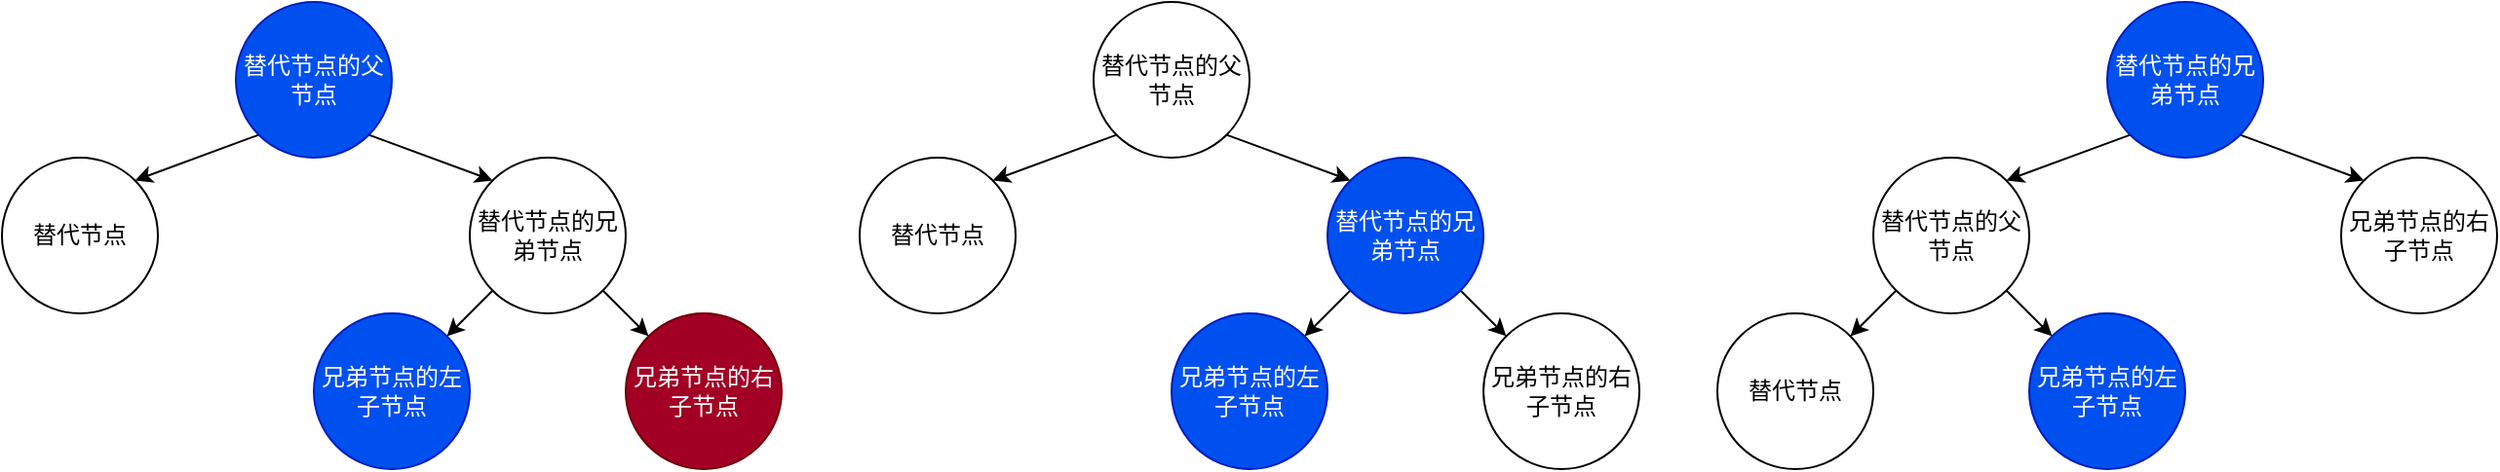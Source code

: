 <mxfile>
    <diagram id="0tm5Fsap-jpTZAsFVGlz" name="第 1 页">
        <mxGraphModel dx="202" dy="377" grid="1" gridSize="10" guides="1" tooltips="1" connect="1" arrows="1" fold="1" page="1" pageScale="1" pageWidth="827" pageHeight="1169" math="0" shadow="0">
            <root>
                <mxCell id="0"/>
                <mxCell id="1" parent="0"/>
                <mxCell id="2" value="替代节点" style="ellipse;whiteSpace=wrap;html=1;aspect=fixed;" vertex="1" parent="1">
                    <mxGeometry x="240" y="520" width="80" height="80" as="geometry"/>
                </mxCell>
                <mxCell id="3" style="edgeStyle=none;html=1;exitX=0;exitY=1;exitDx=0;exitDy=0;entryX=1;entryY=0;entryDx=0;entryDy=0;" edge="1" parent="1" source="5" target="2">
                    <mxGeometry relative="1" as="geometry"/>
                </mxCell>
                <mxCell id="4" style="edgeStyle=none;html=1;exitX=1;exitY=1;exitDx=0;exitDy=0;entryX=0;entryY=0;entryDx=0;entryDy=0;" edge="1" parent="1" source="5" target="8">
                    <mxGeometry relative="1" as="geometry"/>
                </mxCell>
                <mxCell id="5" value="替代节点的父节点" style="ellipse;whiteSpace=wrap;html=1;aspect=fixed;fillColor=#0050ef;fontColor=#ffffff;strokeColor=#001DBC;" vertex="1" parent="1">
                    <mxGeometry x="360" y="440" width="80" height="80" as="geometry"/>
                </mxCell>
                <mxCell id="6" style="edgeStyle=none;html=1;exitX=0;exitY=1;exitDx=0;exitDy=0;entryX=1;entryY=0;entryDx=0;entryDy=0;" edge="1" parent="1" source="8" target="9">
                    <mxGeometry relative="1" as="geometry"/>
                </mxCell>
                <mxCell id="7" style="edgeStyle=none;html=1;exitX=1;exitY=1;exitDx=0;exitDy=0;entryX=0;entryY=0;entryDx=0;entryDy=0;" edge="1" parent="1" source="8" target="10">
                    <mxGeometry relative="1" as="geometry"/>
                </mxCell>
                <mxCell id="8" value="替代节点的兄弟节点" style="ellipse;whiteSpace=wrap;html=1;aspect=fixed;" vertex="1" parent="1">
                    <mxGeometry x="480" y="520" width="80" height="80" as="geometry"/>
                </mxCell>
                <mxCell id="9" value="兄弟节点的左子节点" style="ellipse;whiteSpace=wrap;html=1;aspect=fixed;fillColor=#0050ef;strokeColor=#001DBC;fontColor=#ffffff;" vertex="1" parent="1">
                    <mxGeometry x="400" y="600" width="80" height="80" as="geometry"/>
                </mxCell>
                <mxCell id="10" value="兄弟节点的右子节点" style="ellipse;whiteSpace=wrap;html=1;aspect=fixed;fillColor=#a20025;fontColor=#ffffff;strokeColor=#6F0000;" vertex="1" parent="1">
                    <mxGeometry x="560" y="600" width="80" height="80" as="geometry"/>
                </mxCell>
                <mxCell id="11" value="替代节点" style="ellipse;whiteSpace=wrap;html=1;aspect=fixed;" vertex="1" parent="1">
                    <mxGeometry x="680" y="520" width="80" height="80" as="geometry"/>
                </mxCell>
                <mxCell id="12" style="edgeStyle=none;html=1;exitX=0;exitY=1;exitDx=0;exitDy=0;entryX=1;entryY=0;entryDx=0;entryDy=0;" edge="1" parent="1" source="14" target="11">
                    <mxGeometry relative="1" as="geometry"/>
                </mxCell>
                <mxCell id="13" style="edgeStyle=none;html=1;exitX=1;exitY=1;exitDx=0;exitDy=0;entryX=0;entryY=0;entryDx=0;entryDy=0;" edge="1" parent="1" source="14" target="17">
                    <mxGeometry relative="1" as="geometry"/>
                </mxCell>
                <mxCell id="14" value="替代节点的父节点" style="ellipse;whiteSpace=wrap;html=1;aspect=fixed;" vertex="1" parent="1">
                    <mxGeometry x="800" y="440" width="80" height="80" as="geometry"/>
                </mxCell>
                <mxCell id="15" style="edgeStyle=none;html=1;exitX=0;exitY=1;exitDx=0;exitDy=0;entryX=1;entryY=0;entryDx=0;entryDy=0;" edge="1" parent="1" source="17" target="18">
                    <mxGeometry relative="1" as="geometry"/>
                </mxCell>
                <mxCell id="16" style="edgeStyle=none;html=1;exitX=1;exitY=1;exitDx=0;exitDy=0;entryX=0;entryY=0;entryDx=0;entryDy=0;" edge="1" parent="1" source="17" target="19">
                    <mxGeometry relative="1" as="geometry"/>
                </mxCell>
                <mxCell id="17" value="替代节点的兄弟节点" style="ellipse;whiteSpace=wrap;html=1;aspect=fixed;fillColor=#0050ef;fontColor=#ffffff;strokeColor=#001DBC;" vertex="1" parent="1">
                    <mxGeometry x="920" y="520" width="80" height="80" as="geometry"/>
                </mxCell>
                <mxCell id="18" value="兄弟节点的左子节点" style="ellipse;whiteSpace=wrap;html=1;aspect=fixed;fillColor=#0050ef;fontColor=#ffffff;strokeColor=#001DBC;" vertex="1" parent="1">
                    <mxGeometry x="840" y="600" width="80" height="80" as="geometry"/>
                </mxCell>
                <mxCell id="19" value="兄弟节点的右子节点" style="ellipse;whiteSpace=wrap;html=1;aspect=fixed;" vertex="1" parent="1">
                    <mxGeometry x="1000" y="600" width="80" height="80" as="geometry"/>
                </mxCell>
                <mxCell id="20" value="替代节点" style="ellipse;whiteSpace=wrap;html=1;aspect=fixed;" vertex="1" parent="1">
                    <mxGeometry x="1120" y="600" width="80" height="80" as="geometry"/>
                </mxCell>
                <mxCell id="21" style="edgeStyle=none;html=1;exitX=0;exitY=1;exitDx=0;exitDy=0;entryX=1;entryY=0;entryDx=0;entryDy=0;" edge="1" parent="1" source="23" target="20">
                    <mxGeometry relative="1" as="geometry"/>
                </mxCell>
                <mxCell id="22" style="edgeStyle=none;html=1;exitX=1;exitY=1;exitDx=0;exitDy=0;entryX=0;entryY=0;entryDx=0;entryDy=0;" edge="1" parent="1" source="23" target="27">
                    <mxGeometry relative="1" as="geometry"/>
                </mxCell>
                <mxCell id="23" value="替代节点的父节点" style="ellipse;whiteSpace=wrap;html=1;aspect=fixed;" vertex="1" parent="1">
                    <mxGeometry x="1200" y="520" width="80" height="80" as="geometry"/>
                </mxCell>
                <mxCell id="24" style="edgeStyle=none;html=1;exitX=1;exitY=1;exitDx=0;exitDy=0;entryX=0;entryY=0;entryDx=0;entryDy=0;" edge="1" parent="1" source="26" target="28">
                    <mxGeometry relative="1" as="geometry"/>
                </mxCell>
                <mxCell id="25" style="edgeStyle=none;html=1;exitX=0;exitY=1;exitDx=0;exitDy=0;entryX=1;entryY=0;entryDx=0;entryDy=0;" edge="1" parent="1" source="26" target="23">
                    <mxGeometry relative="1" as="geometry"/>
                </mxCell>
                <mxCell id="26" value="替代节点的兄弟节点" style="ellipse;whiteSpace=wrap;html=1;aspect=fixed;fillColor=#0050ef;fontColor=#ffffff;strokeColor=#001DBC;" vertex="1" parent="1">
                    <mxGeometry x="1320" y="440" width="80" height="80" as="geometry"/>
                </mxCell>
                <mxCell id="27" value="兄弟节点的左子节点" style="ellipse;whiteSpace=wrap;html=1;aspect=fixed;fillColor=#0050ef;fontColor=#ffffff;strokeColor=#001DBC;" vertex="1" parent="1">
                    <mxGeometry x="1280" y="600" width="80" height="80" as="geometry"/>
                </mxCell>
                <mxCell id="28" value="兄弟节点的右子节点" style="ellipse;whiteSpace=wrap;html=1;aspect=fixed;" vertex="1" parent="1">
                    <mxGeometry x="1440" y="520" width="80" height="80" as="geometry"/>
                </mxCell>
            </root>
        </mxGraphModel>
    </diagram>
</mxfile>